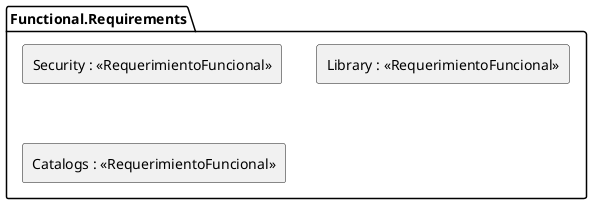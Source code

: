 @startuml
skinparam componentStyle rectangle

package Functional.Requirements {
   [Security : <<RequerimientoFuncional>>]
   [Library : <<RequerimientoFuncional>>]
   [Catalogs : <<RequerimientoFuncional>>]
}

@enduml